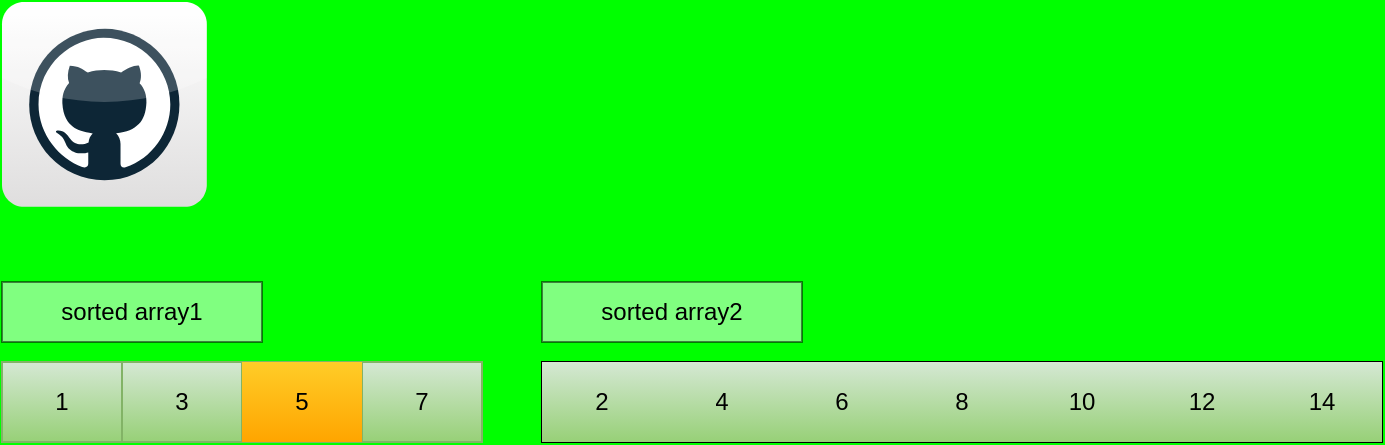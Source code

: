 <mxfile version="14.9.6" type="device"><diagram id="7M2jKR8aXcSr0laGSjli" name="第 1 页"><mxGraphModel dx="2373" dy="645" grid="1" gridSize="10" guides="1" tooltips="1" connect="1" arrows="1" fold="1" page="1" pageScale="1" pageWidth="827" pageHeight="1169" background="#00FF00" math="0" shadow="0"><root><mxCell id="0"/><mxCell id="1" parent="0"/><mxCell id="Lcgaz80yvaW2tSVFjeu8-1" value="" style="dashed=0;outlineConnect=0;html=1;align=center;labelPosition=center;verticalLabelPosition=bottom;verticalAlign=top;shape=mxgraph.webicons.github;gradientColor=#DFDEDE" parent="1" vertex="1"><mxGeometry x="-1470" y="60" width="102.4" height="102.4" as="geometry"/></mxCell><mxCell id="Lcgaz80yvaW2tSVFjeu8-69" value="" style="shape=table;startSize=0;container=1;collapsible=0;childLayout=tableLayout;gradientColor=#97d077;fillColor=#d5e8d4;strokeColor=#82b366;" parent="1" vertex="1"><mxGeometry x="-1470" y="240" width="240" height="40" as="geometry"/></mxCell><mxCell id="Lcgaz80yvaW2tSVFjeu8-70" value="" style="shape=partialRectangle;collapsible=0;dropTarget=0;pointerEvents=0;fillColor=none;top=0;left=0;bottom=0;right=0;points=[[0,0.5],[1,0.5]];portConstraint=eastwest;" parent="Lcgaz80yvaW2tSVFjeu8-69" vertex="1"><mxGeometry width="240" height="40" as="geometry"/></mxCell><mxCell id="Lcgaz80yvaW2tSVFjeu8-71" value="1" style="shape=partialRectangle;html=1;whiteSpace=wrap;connectable=0;overflow=hidden;fillColor=none;top=0;left=0;bottom=0;right=0;pointerEvents=1;" parent="Lcgaz80yvaW2tSVFjeu8-70" vertex="1"><mxGeometry width="60" height="40" as="geometry"/></mxCell><mxCell id="Lcgaz80yvaW2tSVFjeu8-72" value="3" style="shape=partialRectangle;html=1;whiteSpace=wrap;connectable=0;overflow=hidden;fillColor=none;top=0;left=0;bottom=0;right=0;pointerEvents=1;" parent="Lcgaz80yvaW2tSVFjeu8-70" vertex="1"><mxGeometry x="60" width="60" height="40" as="geometry"/></mxCell><mxCell id="Lcgaz80yvaW2tSVFjeu8-73" value="5" style="shape=partialRectangle;html=1;whiteSpace=wrap;connectable=0;overflow=hidden;fillColor=#ffcd28;top=0;left=0;bottom=0;right=0;pointerEvents=1;gradientColor=#ffa500;strokeColor=#d79b00;" parent="Lcgaz80yvaW2tSVFjeu8-70" vertex="1"><mxGeometry x="120" width="60" height="40" as="geometry"/></mxCell><mxCell id="Lcgaz80yvaW2tSVFjeu8-74" value="7" style="shape=partialRectangle;html=1;whiteSpace=wrap;connectable=0;overflow=hidden;fillColor=none;top=0;left=0;bottom=0;right=0;pointerEvents=1;" parent="Lcgaz80yvaW2tSVFjeu8-70" vertex="1"><mxGeometry x="180" width="60" height="40" as="geometry"/></mxCell><mxCell id="Lcgaz80yvaW2tSVFjeu8-78" value="" style="shape=table;startSize=0;container=1;collapsible=0;childLayout=tableLayout;" parent="1" vertex="1"><mxGeometry x="-1200" y="240" width="420" height="40" as="geometry"/></mxCell><mxCell id="Lcgaz80yvaW2tSVFjeu8-79" value="" style="shape=partialRectangle;collapsible=0;dropTarget=0;pointerEvents=0;fillColor=#d5e8d4;top=0;left=0;bottom=0;right=0;points=[[0,0.5],[1,0.5]];portConstraint=eastwest;gradientColor=#97d077;strokeColor=#82b366;" parent="Lcgaz80yvaW2tSVFjeu8-78" vertex="1"><mxGeometry width="420" height="40" as="geometry"/></mxCell><mxCell id="Lcgaz80yvaW2tSVFjeu8-80" value="2" style="shape=partialRectangle;html=1;whiteSpace=wrap;connectable=0;overflow=hidden;fillColor=none;top=0;left=0;bottom=0;right=0;pointerEvents=1;" parent="Lcgaz80yvaW2tSVFjeu8-79" vertex="1"><mxGeometry width="60" height="40" as="geometry"/></mxCell><mxCell id="Lcgaz80yvaW2tSVFjeu8-81" value="4" style="shape=partialRectangle;html=1;whiteSpace=wrap;connectable=0;overflow=hidden;fillColor=none;top=0;left=0;bottom=0;right=0;pointerEvents=1;" parent="Lcgaz80yvaW2tSVFjeu8-79" vertex="1"><mxGeometry x="60" width="60" height="40" as="geometry"/></mxCell><mxCell id="Lcgaz80yvaW2tSVFjeu8-82" value="6" style="shape=partialRectangle;html=1;whiteSpace=wrap;connectable=0;overflow=hidden;fillColor=none;top=0;left=0;bottom=0;right=0;pointerEvents=1;" parent="Lcgaz80yvaW2tSVFjeu8-79" vertex="1"><mxGeometry x="120" width="60" height="40" as="geometry"/></mxCell><mxCell id="Lcgaz80yvaW2tSVFjeu8-83" value="8" style="shape=partialRectangle;html=1;whiteSpace=wrap;connectable=0;overflow=hidden;fillColor=none;top=0;left=0;bottom=0;right=0;pointerEvents=1;" parent="Lcgaz80yvaW2tSVFjeu8-79" vertex="1"><mxGeometry x="180" width="60" height="40" as="geometry"/></mxCell><mxCell id="Lcgaz80yvaW2tSVFjeu8-84" value="10" style="shape=partialRectangle;html=1;whiteSpace=wrap;connectable=0;overflow=hidden;fillColor=none;top=0;left=0;bottom=0;right=0;pointerEvents=1;" parent="Lcgaz80yvaW2tSVFjeu8-79" vertex="1"><mxGeometry x="240" width="60" height="40" as="geometry"/></mxCell><mxCell id="Lcgaz80yvaW2tSVFjeu8-85" value="12" style="shape=partialRectangle;html=1;whiteSpace=wrap;connectable=0;overflow=hidden;fillColor=none;top=0;left=0;bottom=0;right=0;pointerEvents=1;" parent="Lcgaz80yvaW2tSVFjeu8-79" vertex="1"><mxGeometry x="300" width="60" height="40" as="geometry"/></mxCell><mxCell id="Lcgaz80yvaW2tSVFjeu8-86" value="14" style="shape=partialRectangle;html=1;whiteSpace=wrap;connectable=0;overflow=hidden;fillColor=none;top=0;left=0;bottom=0;right=0;pointerEvents=1;" parent="Lcgaz80yvaW2tSVFjeu8-79" vertex="1"><mxGeometry x="360" width="60" height="40" as="geometry"/></mxCell><mxCell id="Lcgaz80yvaW2tSVFjeu8-87" value="sorted array1" style="whiteSpace=wrap;html=1;strokeWidth=1;opacity=50;" parent="1" vertex="1"><mxGeometry x="-1470" y="200" width="130" height="30" as="geometry"/></mxCell><mxCell id="Lcgaz80yvaW2tSVFjeu8-88" value="sorted array2" style="whiteSpace=wrap;html=1;strokeWidth=1;opacity=50;" parent="1" vertex="1"><mxGeometry x="-1200" y="200" width="130" height="30" as="geometry"/></mxCell></root></mxGraphModel></diagram></mxfile>